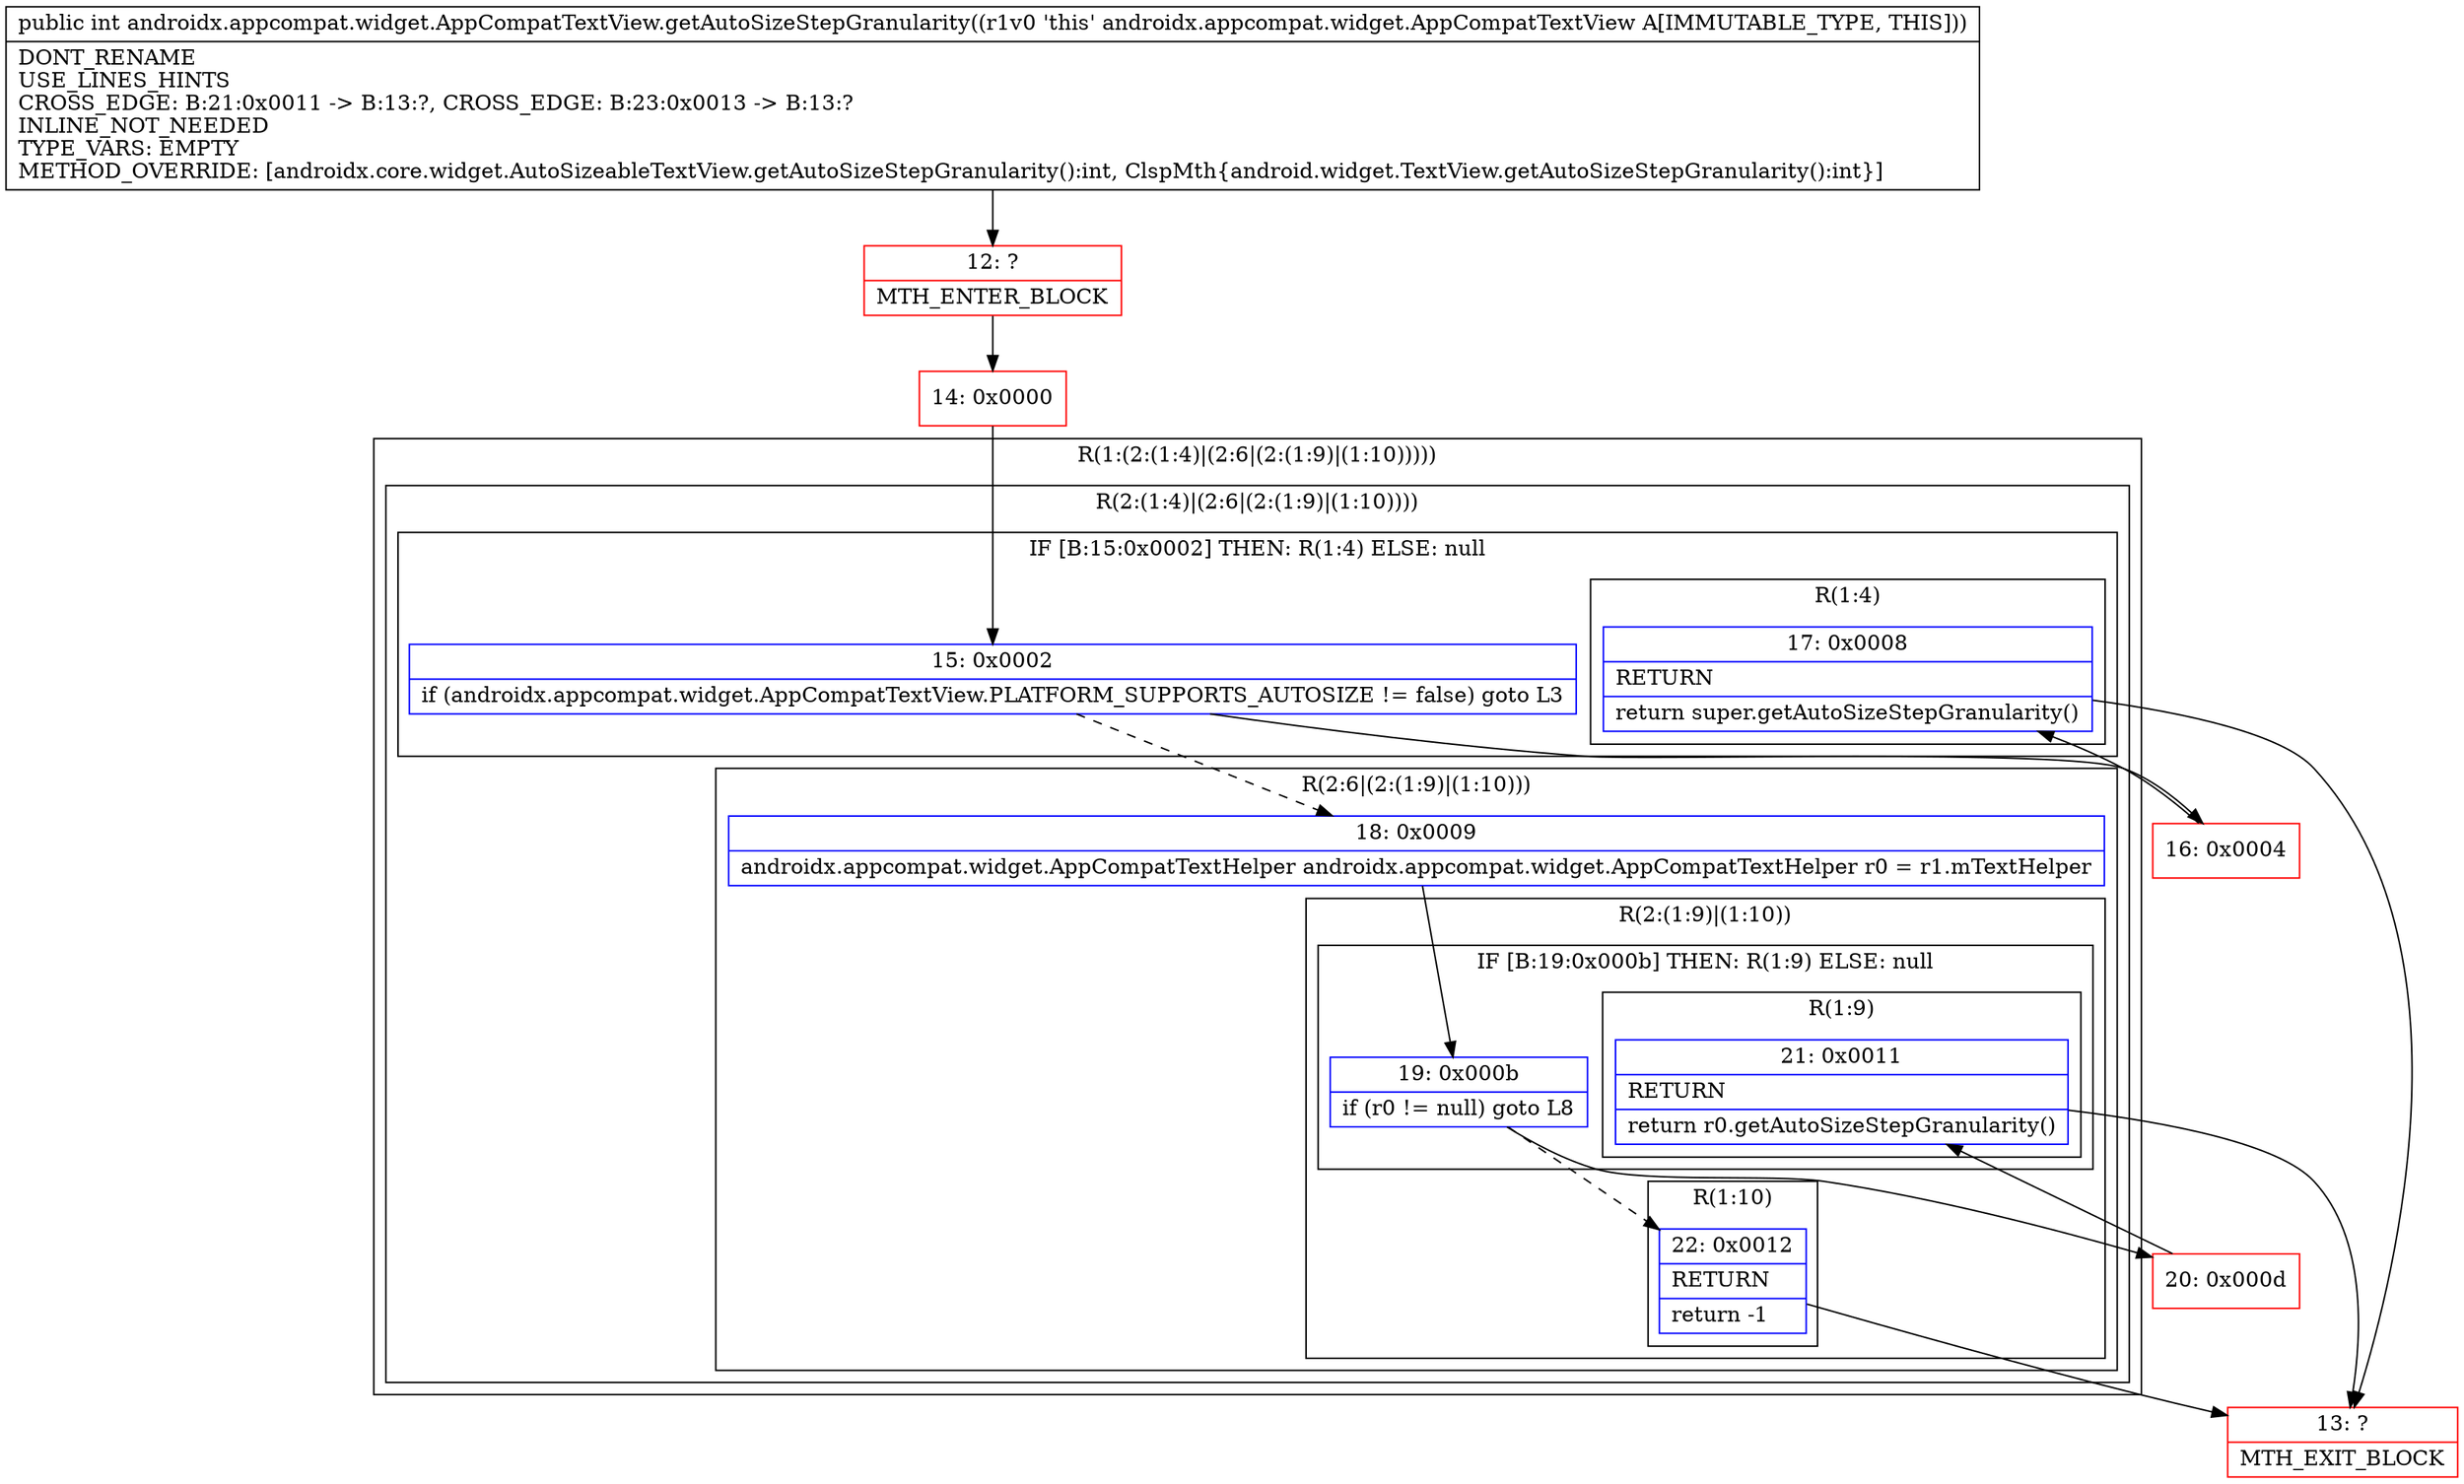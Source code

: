 digraph "CFG forandroidx.appcompat.widget.AppCompatTextView.getAutoSizeStepGranularity()I" {
subgraph cluster_Region_1899600302 {
label = "R(1:(2:(1:4)|(2:6|(2:(1:9)|(1:10)))))";
node [shape=record,color=blue];
subgraph cluster_Region_1392358012 {
label = "R(2:(1:4)|(2:6|(2:(1:9)|(1:10))))";
node [shape=record,color=blue];
subgraph cluster_IfRegion_1733732111 {
label = "IF [B:15:0x0002] THEN: R(1:4) ELSE: null";
node [shape=record,color=blue];
Node_15 [shape=record,label="{15\:\ 0x0002|if (androidx.appcompat.widget.AppCompatTextView.PLATFORM_SUPPORTS_AUTOSIZE != false) goto L3\l}"];
subgraph cluster_Region_134994506 {
label = "R(1:4)";
node [shape=record,color=blue];
Node_17 [shape=record,label="{17\:\ 0x0008|RETURN\l|return super.getAutoSizeStepGranularity()\l}"];
}
}
subgraph cluster_Region_2132031451 {
label = "R(2:6|(2:(1:9)|(1:10)))";
node [shape=record,color=blue];
Node_18 [shape=record,label="{18\:\ 0x0009|androidx.appcompat.widget.AppCompatTextHelper androidx.appcompat.widget.AppCompatTextHelper r0 = r1.mTextHelper\l}"];
subgraph cluster_Region_893568524 {
label = "R(2:(1:9)|(1:10))";
node [shape=record,color=blue];
subgraph cluster_IfRegion_902811443 {
label = "IF [B:19:0x000b] THEN: R(1:9) ELSE: null";
node [shape=record,color=blue];
Node_19 [shape=record,label="{19\:\ 0x000b|if (r0 != null) goto L8\l}"];
subgraph cluster_Region_838983445 {
label = "R(1:9)";
node [shape=record,color=blue];
Node_21 [shape=record,label="{21\:\ 0x0011|RETURN\l|return r0.getAutoSizeStepGranularity()\l}"];
}
}
subgraph cluster_Region_177466506 {
label = "R(1:10)";
node [shape=record,color=blue];
Node_22 [shape=record,label="{22\:\ 0x0012|RETURN\l|return \-1\l}"];
}
}
}
}
}
Node_12 [shape=record,color=red,label="{12\:\ ?|MTH_ENTER_BLOCK\l}"];
Node_14 [shape=record,color=red,label="{14\:\ 0x0000}"];
Node_16 [shape=record,color=red,label="{16\:\ 0x0004}"];
Node_13 [shape=record,color=red,label="{13\:\ ?|MTH_EXIT_BLOCK\l}"];
Node_20 [shape=record,color=red,label="{20\:\ 0x000d}"];
MethodNode[shape=record,label="{public int androidx.appcompat.widget.AppCompatTextView.getAutoSizeStepGranularity((r1v0 'this' androidx.appcompat.widget.AppCompatTextView A[IMMUTABLE_TYPE, THIS]))  | DONT_RENAME\lUSE_LINES_HINTS\lCROSS_EDGE: B:21:0x0011 \-\> B:13:?, CROSS_EDGE: B:23:0x0013 \-\> B:13:?\lINLINE_NOT_NEEDED\lTYPE_VARS: EMPTY\lMETHOD_OVERRIDE: [androidx.core.widget.AutoSizeableTextView.getAutoSizeStepGranularity():int, ClspMth\{android.widget.TextView.getAutoSizeStepGranularity():int\}]\l}"];
MethodNode -> Node_12;Node_15 -> Node_16;
Node_15 -> Node_18[style=dashed];
Node_17 -> Node_13;
Node_18 -> Node_19;
Node_19 -> Node_20;
Node_19 -> Node_22[style=dashed];
Node_21 -> Node_13;
Node_22 -> Node_13;
Node_12 -> Node_14;
Node_14 -> Node_15;
Node_16 -> Node_17;
Node_20 -> Node_21;
}

